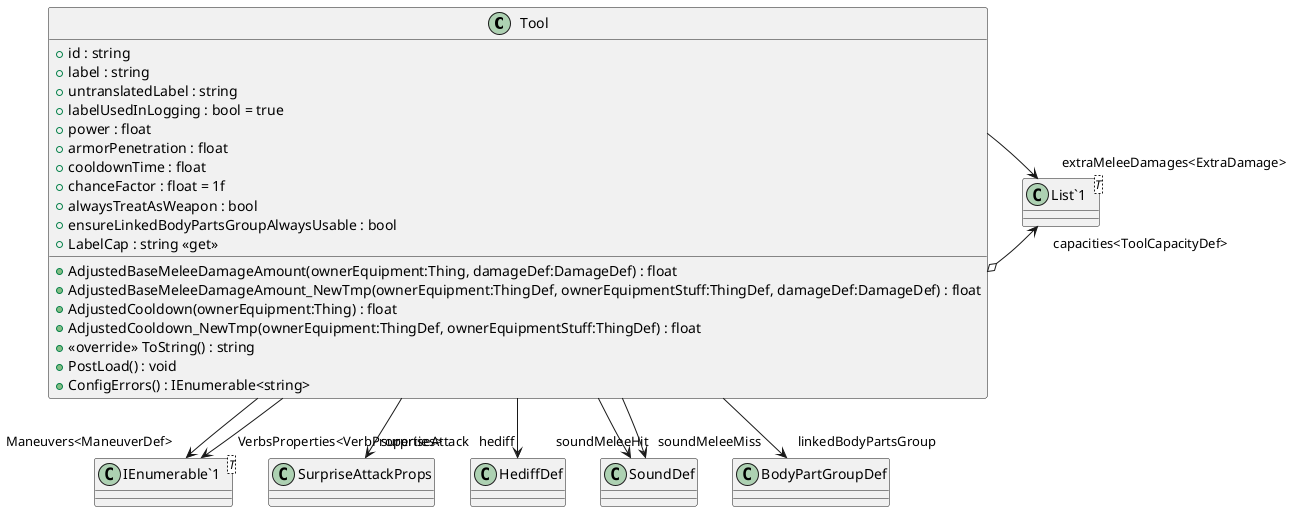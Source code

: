 @startuml
class Tool {
    + id : string
    + label : string
    + untranslatedLabel : string
    + labelUsedInLogging : bool = true
    + power : float
    + armorPenetration : float
    + cooldownTime : float
    + chanceFactor : float = 1f
    + alwaysTreatAsWeapon : bool
    + ensureLinkedBodyPartsGroupAlwaysUsable : bool
    + LabelCap : string <<get>>
    + AdjustedBaseMeleeDamageAmount(ownerEquipment:Thing, damageDef:DamageDef) : float
    + AdjustedBaseMeleeDamageAmount_NewTmp(ownerEquipment:ThingDef, ownerEquipmentStuff:ThingDef, damageDef:DamageDef) : float
    + AdjustedCooldown(ownerEquipment:Thing) : float
    + AdjustedCooldown_NewTmp(ownerEquipment:ThingDef, ownerEquipmentStuff:ThingDef) : float
    + <<override>> ToString() : string
    + PostLoad() : void
    + ConfigErrors() : IEnumerable<string>
}
class "List`1"<T> {
}
class "IEnumerable`1"<T> {
}
Tool o-> "capacities<ToolCapacityDef>" "List`1"
Tool --> "surpriseAttack" SurpriseAttackProps
Tool --> "hediff" HediffDef
Tool --> "extraMeleeDamages<ExtraDamage>" "List`1"
Tool --> "soundMeleeHit" SoundDef
Tool --> "soundMeleeMiss" SoundDef
Tool --> "linkedBodyPartsGroup" BodyPartGroupDef
Tool --> "Maneuvers<ManeuverDef>" "IEnumerable`1"
Tool --> "VerbsProperties<VerbProperties>" "IEnumerable`1"
@enduml
